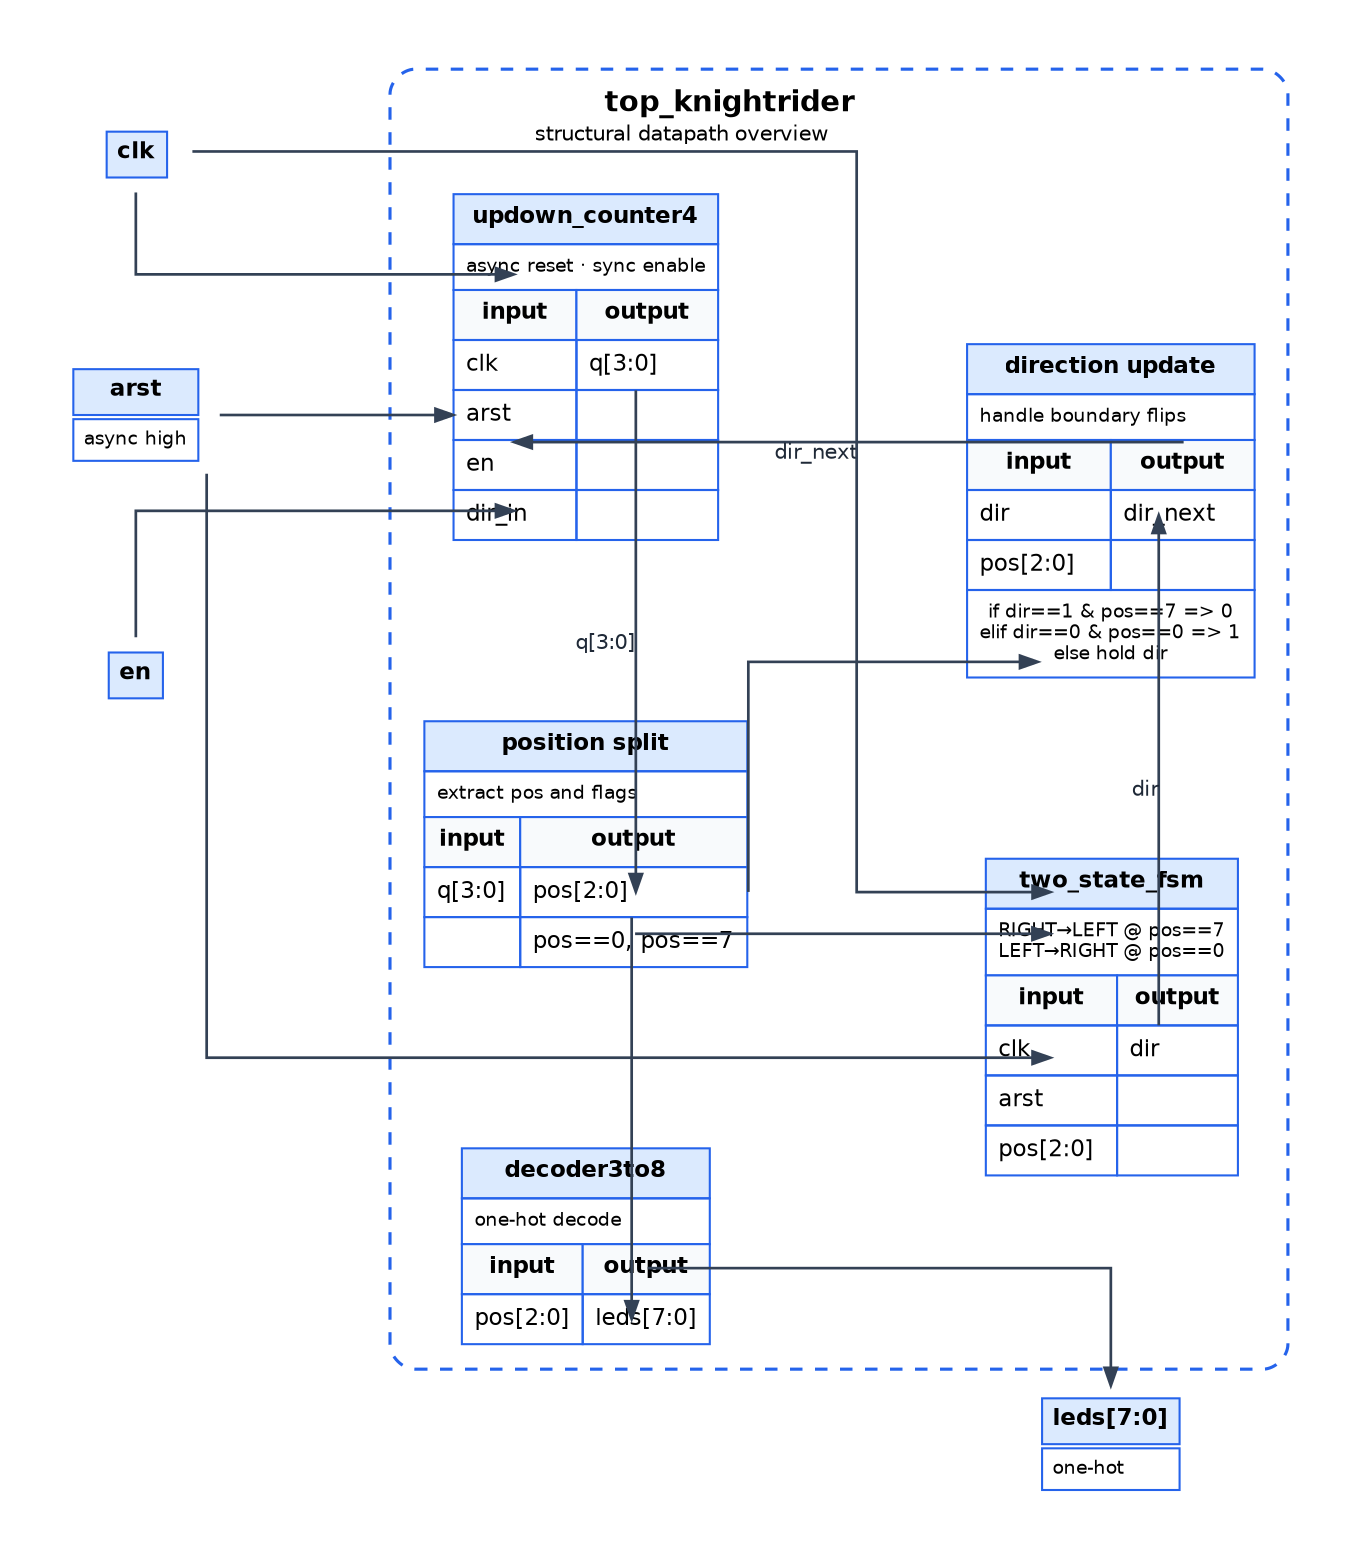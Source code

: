 digraph KnightRiderTop {
  graph [
    rankdir=LR,
    splines=ortho,
    nodesep=1.1,
    ranksep=1.25,
    pad=0.35,
    fontname="Helvetica",
    bgcolor="#FFFFFF",
    labelloc="t",
    labeljust="l"
  ];

  node [
    shape=plaintext,
    fontname="Helvetica",
    fontsize=11
  ];

  edge [
    fontname="Helvetica",
    fontsize=10,
    arrowsize=0.85,
    penwidth=1.3,
    color="#334155",
    fontcolor="#334155"
  ];

  subgraph cluster_top {
    label=<
      <TABLE BORDER="0" CELLBORDER="0" CELLPADDING="4">
        <TR>
          <TD ALIGN="LEFT">
            <B>top_knightrider</B><BR/>
            <FONT POINT-SIZE="10">structural datapath overview</FONT>
          </TD>
        </TR>
      </TABLE>
    >;
    style="rounded,dashed";
    color="#2563EB";
    penwidth=1.5;

    counter [label=<
      <TABLE BORDER="0" CELLBORDER="1" CELLSPACING="0" CELLPADDING="5" COLOR="#2563EB">
        <TR><TD COLSPAN="2" BGCOLOR="#DBEAFE"><B>updown_counter4</B></TD></TR>
        <TR><TD COLSPAN="2" ALIGN="LEFT"><FONT POINT-SIZE="9">async reset · sync enable</FONT></TD></TR>
        <TR><TD BGCOLOR="#F8FAFC"><B>input</B></TD><TD BGCOLOR="#F8FAFC"><B>output</B></TD></TR>
        <TR><TD PORT="clk" ALIGN="LEFT">clk</TD><TD PORT="count" ALIGN="LEFT">q[3:0]</TD></TR>
        <TR><TD PORT="arst" ALIGN="LEFT">arst</TD><TD></TD></TR>
        <TR><TD PORT="en" ALIGN="LEFT">en</TD><TD></TD></TR>
        <TR><TD PORT="dir" ALIGN="LEFT">dir_in</TD><TD></TD></TR>
      </TABLE>
    >];

    boundary [label=<
      <TABLE BORDER="0" CELLBORDER="1" CELLSPACING="0" CELLPADDING="5" COLOR="#2563EB">
        <TR><TD COLSPAN="2" BGCOLOR="#DBEAFE"><B>position split</B></TD></TR>
        <TR><TD COLSPAN="2" ALIGN="LEFT"><FONT POINT-SIZE="9">extract pos and flags</FONT></TD></TR>
        <TR><TD BGCOLOR="#F8FAFC"><B>input</B></TD><TD BGCOLOR="#F8FAFC"><B>output</B></TD></TR>
        <TR><TD PORT="count" ALIGN="LEFT">q[3:0]</TD><TD PORT="pos" ALIGN="LEFT">pos[2:0]</TD></TR>
        <TR><TD></TD><TD PORT="flags" ALIGN="LEFT">pos==0, pos==7</TD></TR>
      </TABLE>
    >];

    fsm [label=<
      <TABLE BORDER="0" CELLBORDER="1" CELLSPACING="0" CELLPADDING="5" COLOR="#2563EB">
        <TR><TD COLSPAN="2" BGCOLOR="#DBEAFE"><B>two_state_fsm</B></TD></TR>
        <TR><TD COLSPAN="2" ALIGN="LEFT"><FONT POINT-SIZE="9">RIGHT&rarr;LEFT @ pos==7<BR/>LEFT&rarr;RIGHT @ pos==0</FONT></TD></TR>
        <TR><TD BGCOLOR="#F8FAFC"><B>input</B></TD><TD BGCOLOR="#F8FAFC"><B>output</B></TD></TR>
        <TR><TD PORT="clk" ALIGN="LEFT">clk</TD><TD PORT="dir" ALIGN="LEFT">dir</TD></TR>
        <TR><TD PORT="arst" ALIGN="LEFT">arst</TD><TD></TD></TR>
        <TR><TD PORT="pos" ALIGN="LEFT">pos[2:0]</TD><TD></TD></TR>
      </TABLE>
    >];

    dirlogic [label=<
      <TABLE BORDER="0" CELLBORDER="1" CELLSPACING="0" CELLPADDING="5" COLOR="#2563EB">
        <TR><TD COLSPAN="2" BGCOLOR="#DBEAFE"><B>direction update</B></TD></TR>
        <TR><TD COLSPAN="2" ALIGN="LEFT"><FONT POINT-SIZE="9">handle boundary flips</FONT></TD></TR>
        <TR><TD BGCOLOR="#F8FAFC"><B>input</B></TD><TD BGCOLOR="#F8FAFC"><B>output</B></TD></TR>
        <TR><TD PORT="dir" ALIGN="LEFT">dir</TD><TD PORT="next" ALIGN="LEFT">dir_next</TD></TR>
        <TR><TD PORT="pos" ALIGN="LEFT">pos[2:0]</TD><TD></TD></TR>
        <TR><TD COLSPAN="2" ALIGN="LEFT"><FONT POINT-SIZE="9">if dir==1 &amp; pos==7 =&gt; 0<BR/>elif dir==0 &amp; pos==0 =&gt; 1<BR/>else hold dir</FONT></TD></TR>
      </TABLE>
    >];

    decoder [label=<
      <TABLE BORDER="0" CELLBORDER="1" CELLSPACING="0" CELLPADDING="5" COLOR="#2563EB">
        <TR><TD COLSPAN="2" BGCOLOR="#DBEAFE"><B>decoder3to8</B></TD></TR>
        <TR><TD COLSPAN="2" ALIGN="LEFT"><FONT POINT-SIZE="9">one-hot decode</FONT></TD></TR>
        <TR><TD BGCOLOR="#F8FAFC"><B>input</B></TD><TD BGCOLOR="#F8FAFC"><B>output</B></TD></TR>
        <TR><TD PORT="sel" ALIGN="LEFT">pos[2:0]</TD><TD PORT="leds" ALIGN="LEFT">leds[7:0]</TD></TR>
      </TABLE>
    >];

    {rank=same; fsm; dirlogic;}
    {rank=same; counter; boundary; decoder;}

    fsm -> dirlogic [style=invis, weight=2];
    counter -> boundary [style=invis, weight=10];
    boundary -> decoder [style=invis, weight=10];
  }

  clk_in [label=<
    <TABLE BORDER="0" CELLBORDER="1" CELLPADDING="4" COLOR="#2563EB">
      <TR><TD BGCOLOR="#DBEAFE"><B>clk</B></TD></TR>
    </TABLE>
  >];

  arst_in [label=<
    <TABLE BORDER="0" CELLBORDER="1" CELLPADDING="4" COLOR="#2563EB">
      <TR><TD BGCOLOR="#DBEAFE"><B>arst</B></TD></TR>
      <TR><TD ALIGN="LEFT"><FONT POINT-SIZE="9">async high</FONT></TD></TR>
    </TABLE>
  >];

  en_in [label=<
    <TABLE BORDER="0" CELLBORDER="1" CELLPADDING="4" COLOR="#2563EB">
      <TR><TD BGCOLOR="#DBEAFE"><B>en</B></TD></TR>
    </TABLE>
  >];

  leds_out [label=<
    <TABLE BORDER="0" CELLBORDER="1" CELLPADDING="4" COLOR="#2563EB">
      <TR><TD BGCOLOR="#DBEAFE"><B>leds[7:0]</B></TD></TR>
      <TR><TD ALIGN="LEFT"><FONT POINT-SIZE="9">one-hot</FONT></TD></TR>
    </TABLE>
  >];

  clk_in  -> counter:clk;
  clk_in  -> fsm:clk [constraint=false];

  arst_in -> counter:arst;
  arst_in -> fsm:arst [constraint=false];

  en_in   -> counter:en;

  counter:count -> boundary:count [xlabel=<<FONT COLOR="#1F2937">q[3:0]</FONT>>];
  boundary:pos -> fsm:pos;
  boundary:pos -> dirlogic:pos;
  boundary:pos -> decoder:sel;

  fsm:dir -> dirlogic:dir [xlabel=<<FONT COLOR="#1F2937">dir</FONT>>];
  dirlogic:next -> counter:dir [xlabel=<<FONT COLOR="#1F2937">dir_next</FONT>>];

  decoder:leds -> leds_out;

  {rank=same; clk_in; arst_in; en_in;}
}
